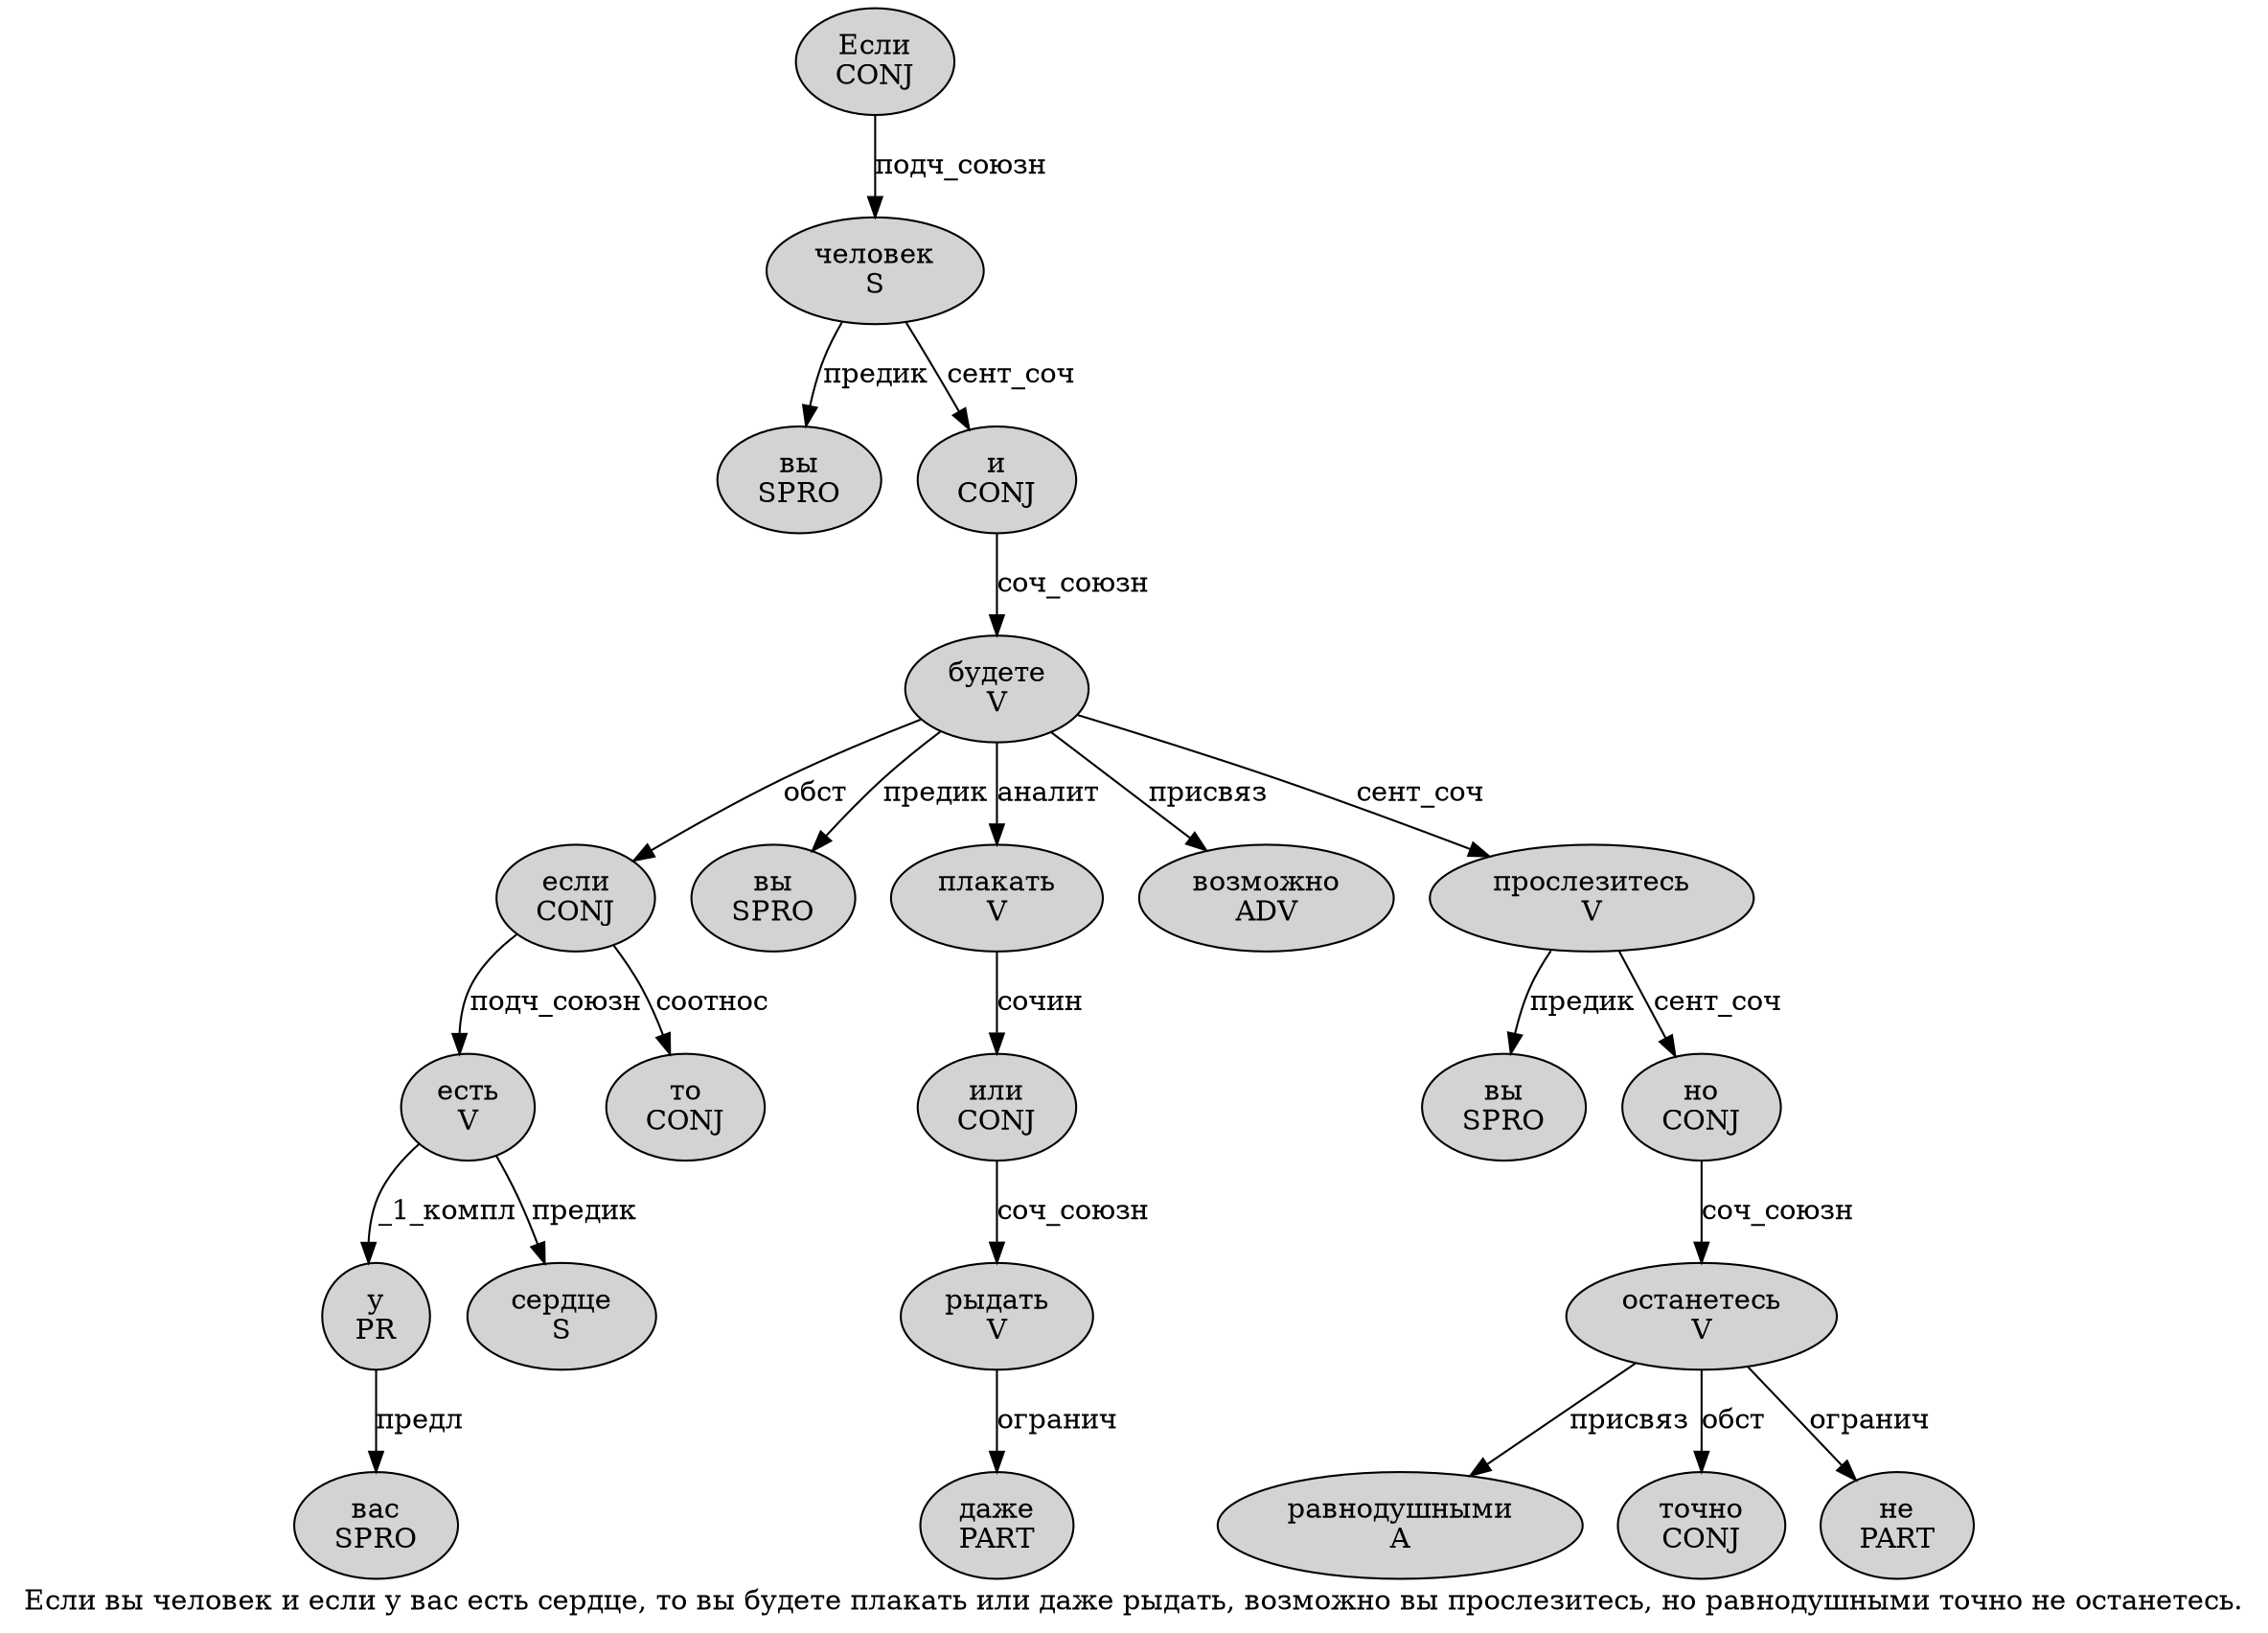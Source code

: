 digraph SENTENCE_324 {
	graph [label="Если вы человек и если у вас есть сердце, то вы будете плакать или даже рыдать, возможно вы прослезитесь, но равнодушными точно не останетесь."]
	node [style=filled]
		0 [label="Если
CONJ" color="" fillcolor=lightgray penwidth=1 shape=ellipse]
		1 [label="вы
SPRO" color="" fillcolor=lightgray penwidth=1 shape=ellipse]
		2 [label="человек
S" color="" fillcolor=lightgray penwidth=1 shape=ellipse]
		3 [label="и
CONJ" color="" fillcolor=lightgray penwidth=1 shape=ellipse]
		4 [label="если
CONJ" color="" fillcolor=lightgray penwidth=1 shape=ellipse]
		5 [label="у
PR" color="" fillcolor=lightgray penwidth=1 shape=ellipse]
		6 [label="вас
SPRO" color="" fillcolor=lightgray penwidth=1 shape=ellipse]
		7 [label="есть
V" color="" fillcolor=lightgray penwidth=1 shape=ellipse]
		8 [label="сердце
S" color="" fillcolor=lightgray penwidth=1 shape=ellipse]
		10 [label="то
CONJ" color="" fillcolor=lightgray penwidth=1 shape=ellipse]
		11 [label="вы
SPRO" color="" fillcolor=lightgray penwidth=1 shape=ellipse]
		12 [label="будете
V" color="" fillcolor=lightgray penwidth=1 shape=ellipse]
		13 [label="плакать
V" color="" fillcolor=lightgray penwidth=1 shape=ellipse]
		14 [label="или
CONJ" color="" fillcolor=lightgray penwidth=1 shape=ellipse]
		15 [label="даже
PART" color="" fillcolor=lightgray penwidth=1 shape=ellipse]
		16 [label="рыдать
V" color="" fillcolor=lightgray penwidth=1 shape=ellipse]
		18 [label="возможно
ADV" color="" fillcolor=lightgray penwidth=1 shape=ellipse]
		19 [label="вы
SPRO" color="" fillcolor=lightgray penwidth=1 shape=ellipse]
		20 [label="прослезитесь
V" color="" fillcolor=lightgray penwidth=1 shape=ellipse]
		22 [label="но
CONJ" color="" fillcolor=lightgray penwidth=1 shape=ellipse]
		23 [label="равнодушными
A" color="" fillcolor=lightgray penwidth=1 shape=ellipse]
		24 [label="точно
CONJ" color="" fillcolor=lightgray penwidth=1 shape=ellipse]
		25 [label="не
PART" color="" fillcolor=lightgray penwidth=1 shape=ellipse]
		26 [label="останетесь
V" color="" fillcolor=lightgray penwidth=1 shape=ellipse]
			4 -> 7 [label="подч_союзн"]
			4 -> 10 [label="соотнос"]
			7 -> 5 [label="_1_компл"]
			7 -> 8 [label="предик"]
			3 -> 12 [label="соч_союзн"]
			16 -> 15 [label="огранич"]
			20 -> 19 [label="предик"]
			20 -> 22 [label="сент_соч"]
			14 -> 16 [label="соч_союзн"]
			26 -> 23 [label="присвяз"]
			26 -> 24 [label="обст"]
			26 -> 25 [label="огранич"]
			12 -> 4 [label="обст"]
			12 -> 11 [label="предик"]
			12 -> 13 [label="аналит"]
			12 -> 18 [label="присвяз"]
			12 -> 20 [label="сент_соч"]
			2 -> 1 [label="предик"]
			2 -> 3 [label="сент_соч"]
			0 -> 2 [label="подч_союзн"]
			22 -> 26 [label="соч_союзн"]
			5 -> 6 [label="предл"]
			13 -> 14 [label="сочин"]
}